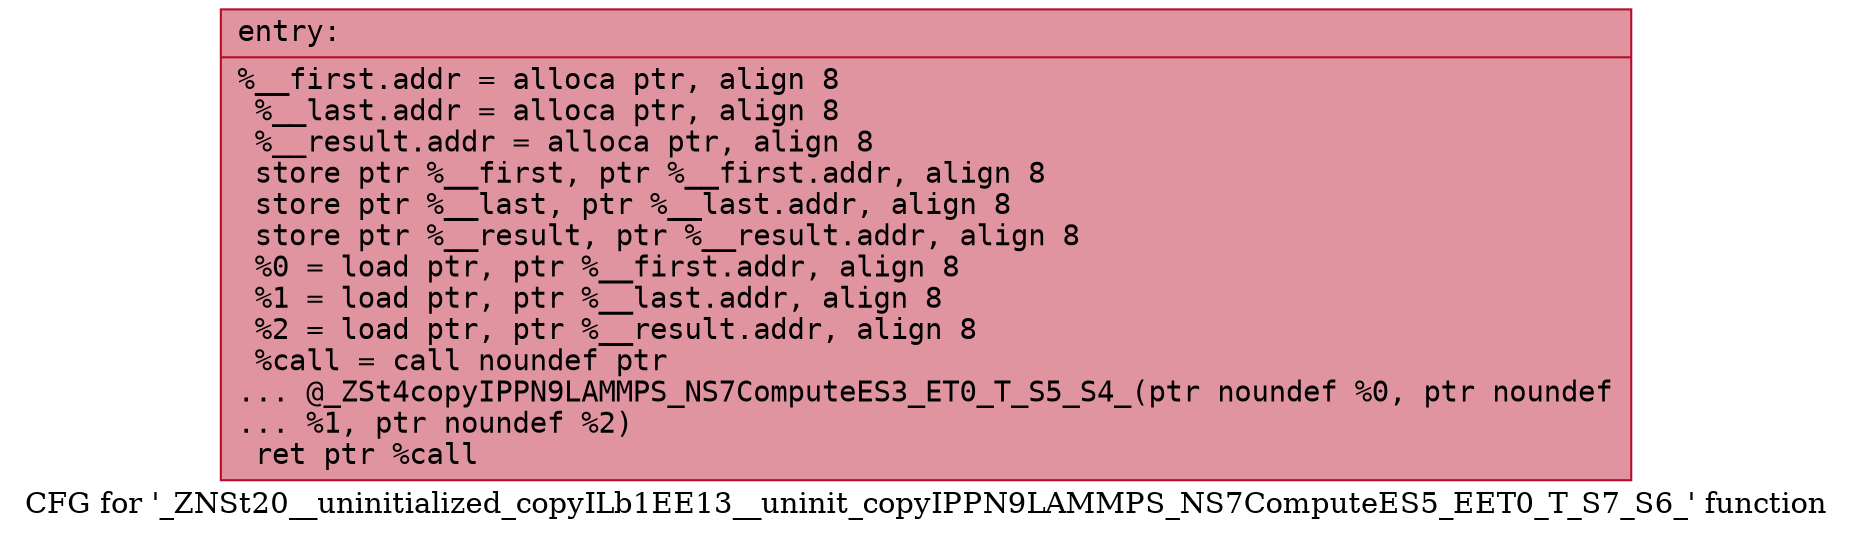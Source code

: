 digraph "CFG for '_ZNSt20__uninitialized_copyILb1EE13__uninit_copyIPPN9LAMMPS_NS7ComputeES5_EET0_T_S7_S6_' function" {
	label="CFG for '_ZNSt20__uninitialized_copyILb1EE13__uninit_copyIPPN9LAMMPS_NS7ComputeES5_EET0_T_S7_S6_' function";

	Node0x561f165921b0 [shape=record,color="#b70d28ff", style=filled, fillcolor="#b70d2870" fontname="Courier",label="{entry:\l|  %__first.addr = alloca ptr, align 8\l  %__last.addr = alloca ptr, align 8\l  %__result.addr = alloca ptr, align 8\l  store ptr %__first, ptr %__first.addr, align 8\l  store ptr %__last, ptr %__last.addr, align 8\l  store ptr %__result, ptr %__result.addr, align 8\l  %0 = load ptr, ptr %__first.addr, align 8\l  %1 = load ptr, ptr %__last.addr, align 8\l  %2 = load ptr, ptr %__result.addr, align 8\l  %call = call noundef ptr\l... @_ZSt4copyIPPN9LAMMPS_NS7ComputeES3_ET0_T_S5_S4_(ptr noundef %0, ptr noundef\l... %1, ptr noundef %2)\l  ret ptr %call\l}"];
}
